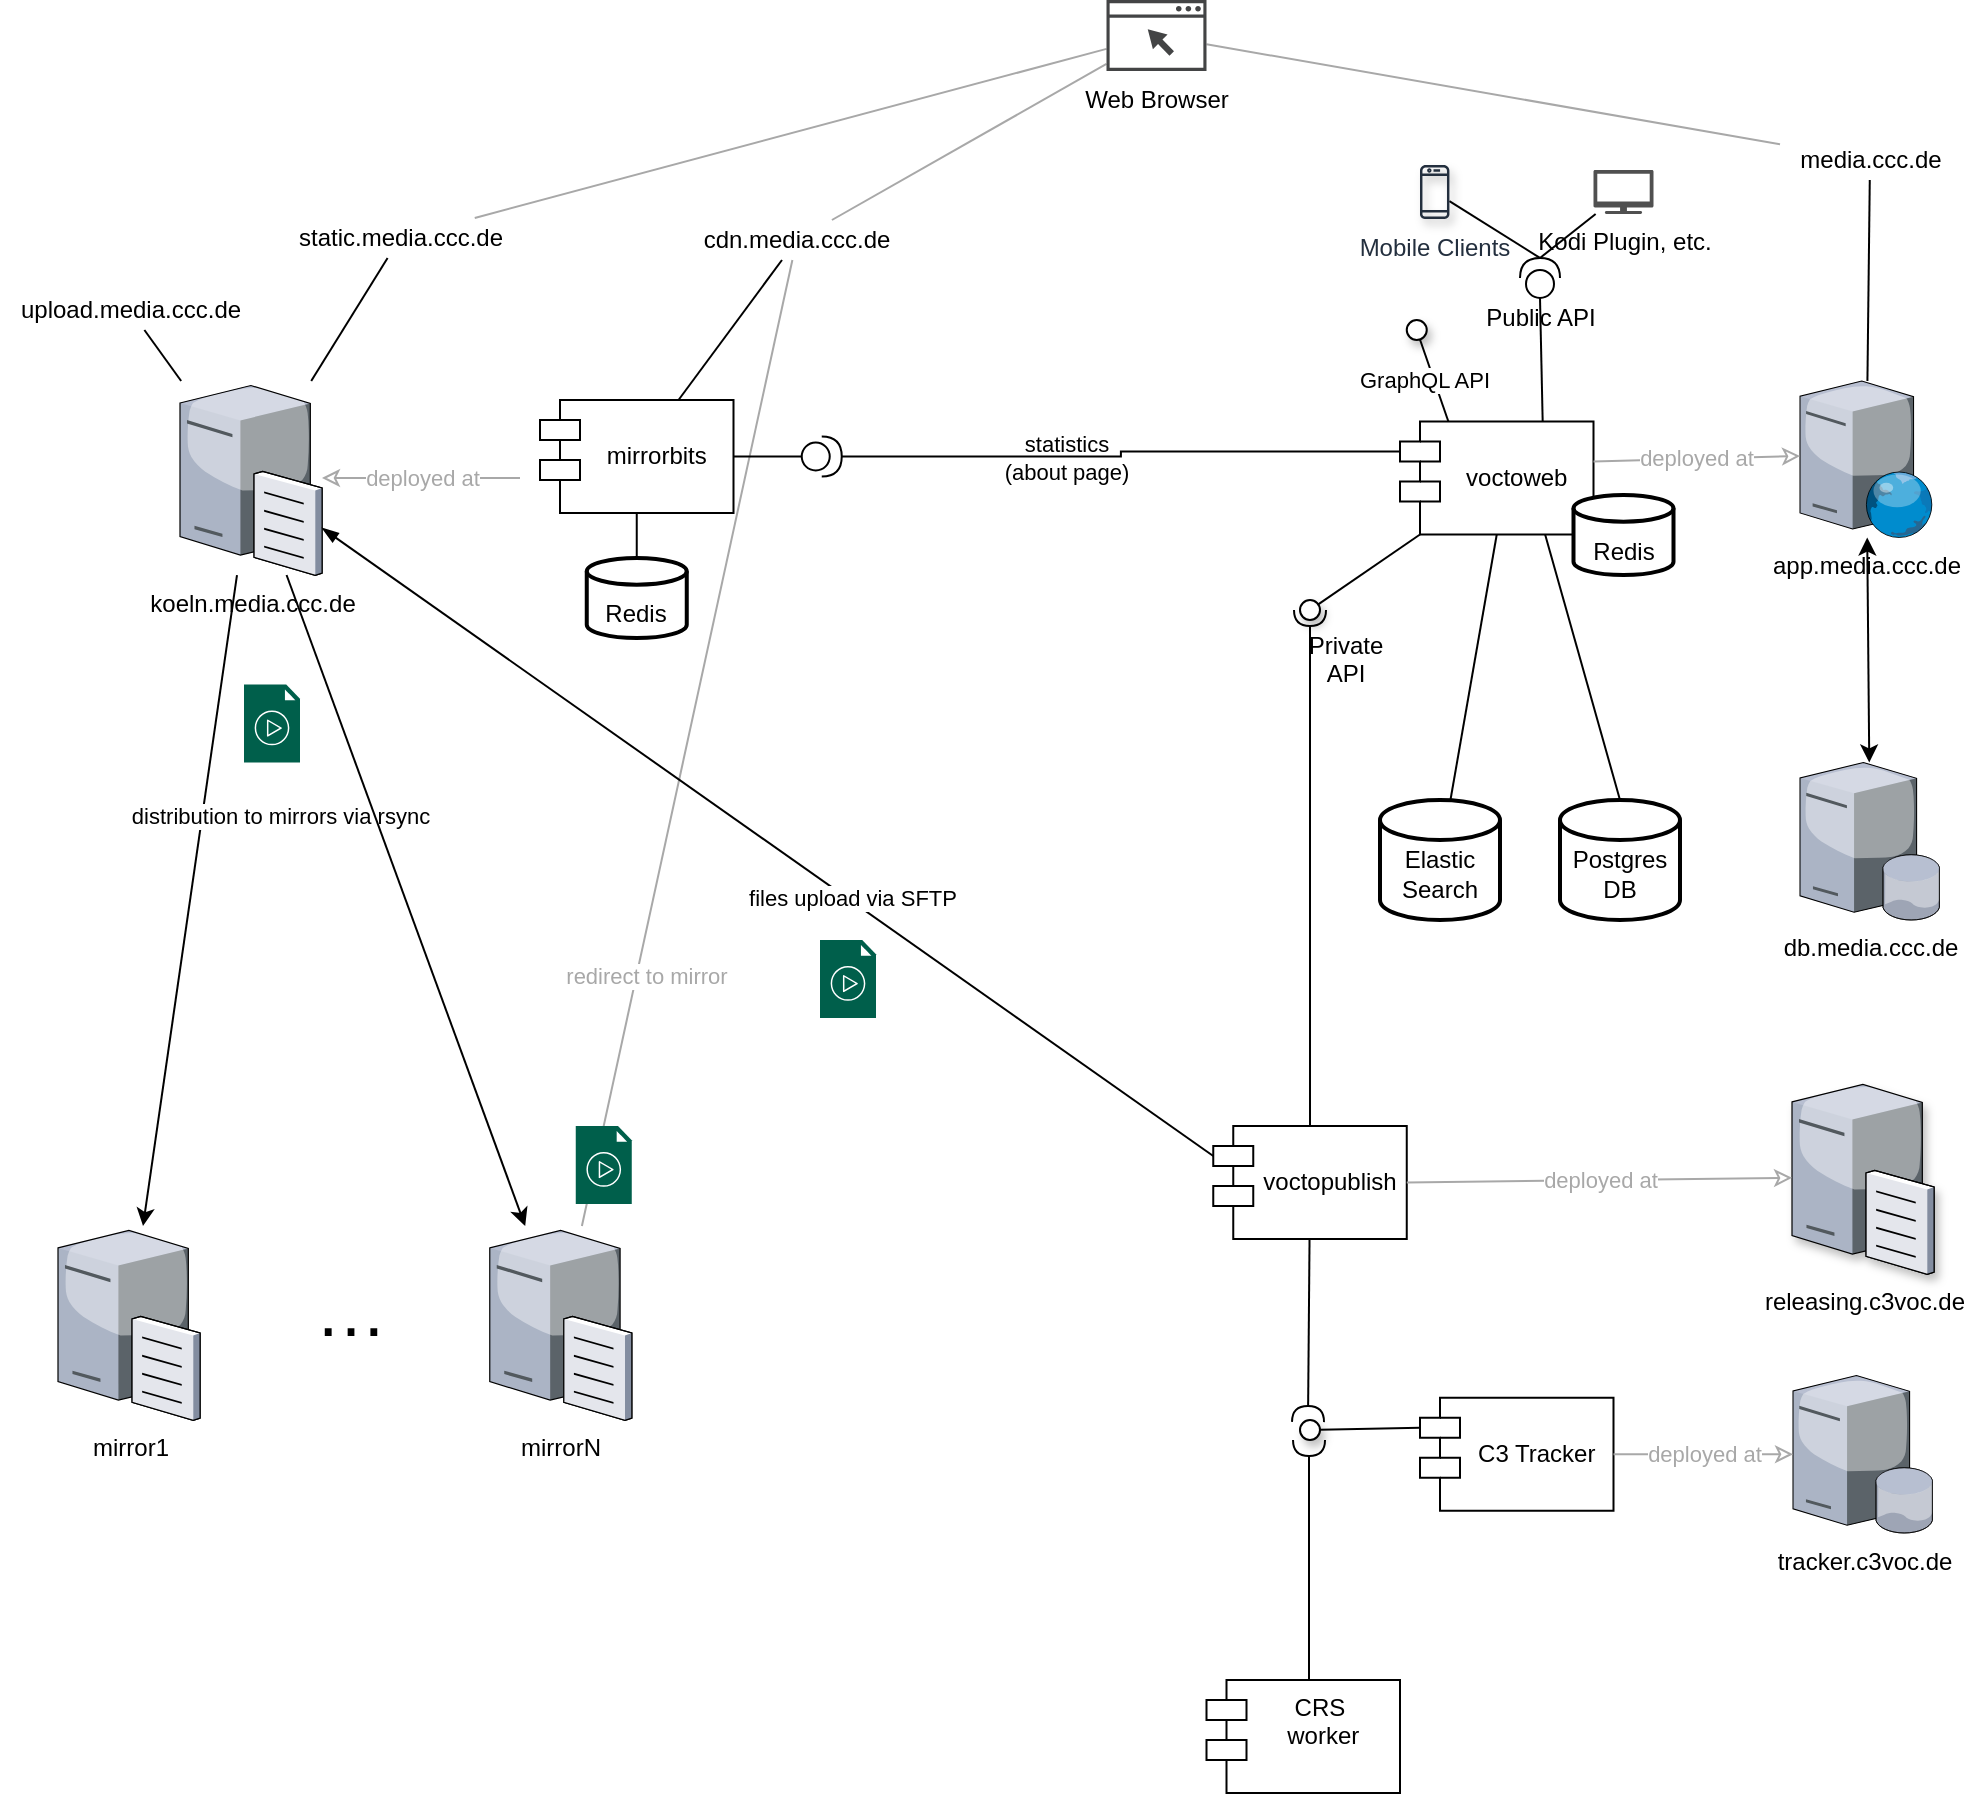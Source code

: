 <mxfile version="13.4.2" type="github">
  <diagram name="Page-1" id="e3a06f82-3646-2815-327d-82caf3d4e204">
    <mxGraphModel dx="873" dy="531" grid="1" gridSize="10" guides="1" tooltips="1" connect="1" arrows="1" fold="1" page="1" pageScale="1.5" pageWidth="1169" pageHeight="826" background="none" math="0" shadow="0">
      <root>
        <mxCell id="0" style=";html=1;" />
        <mxCell id="1" style=";html=1;" parent="0" />
        <mxCell id="jQksy3Ow2DRkKl9in1qA-47" value="" style="edgeStyle=none;rounded=0;orthogonalLoop=1;jettySize=auto;html=1;startArrow=classic;startFill=1;endArrow=classic;endFill=1;" edge="1" parent="1" source="jQksy3Ow2DRkKl9in1qA-2" target="jQksy3Ow2DRkKl9in1qA-5">
          <mxGeometry relative="1" as="geometry" />
        </mxCell>
        <mxCell id="jQksy3Ow2DRkKl9in1qA-2" value="db.media.ccc.de" style="verticalLabelPosition=bottom;aspect=fixed;html=1;verticalAlign=top;strokeColor=none;align=center;outlineConnect=0;shape=mxgraph.citrix.database_server;" vertex="1" parent="1">
          <mxGeometry x="900" y="381.25" width="70" height="78.75" as="geometry" />
        </mxCell>
        <mxCell id="jQksy3Ow2DRkKl9in1qA-15" value="" style="edgeStyle=none;rounded=0;orthogonalLoop=1;jettySize=auto;html=1;" edge="1" parent="1" source="jQksy3Ow2DRkKl9in1qA-3" target="jQksy3Ow2DRkKl9in1qA-14">
          <mxGeometry relative="1" as="geometry" />
        </mxCell>
        <mxCell id="jQksy3Ow2DRkKl9in1qA-91" value="distribution to mirrors via rsync" style="edgeLabel;html=1;align=center;verticalAlign=middle;resizable=0;points=[];" vertex="1" connectable="0" parent="jQksy3Ow2DRkKl9in1qA-15">
          <mxGeometry x="-0.259" y="-1" relative="1" as="geometry">
            <mxPoint x="39.93" as="offset" />
          </mxGeometry>
        </mxCell>
        <mxCell id="jQksy3Ow2DRkKl9in1qA-17" value="" style="edgeStyle=none;rounded=0;orthogonalLoop=1;jettySize=auto;html=1;" edge="1" parent="1" source="jQksy3Ow2DRkKl9in1qA-3" target="jQksy3Ow2DRkKl9in1qA-16">
          <mxGeometry relative="1" as="geometry" />
        </mxCell>
        <mxCell id="jQksy3Ow2DRkKl9in1qA-3" value="koeln.media.ccc.de" style="verticalLabelPosition=bottom;aspect=fixed;html=1;verticalAlign=top;strokeColor=none;align=center;outlineConnect=0;shape=mxgraph.citrix.file_server;" vertex="1" parent="1">
          <mxGeometry x="90" y="190.51" width="71" height="97" as="geometry" />
        </mxCell>
        <mxCell id="jQksy3Ow2DRkKl9in1qA-16" value="mirrorN" style="verticalLabelPosition=bottom;aspect=fixed;html=1;verticalAlign=top;strokeColor=none;align=center;outlineConnect=0;shape=mxgraph.citrix.file_server;" vertex="1" parent="1">
          <mxGeometry x="244.88" y="613" width="71" height="97" as="geometry" />
        </mxCell>
        <mxCell id="jQksy3Ow2DRkKl9in1qA-14" value="mirror1" style="verticalLabelPosition=bottom;aspect=fixed;html=1;verticalAlign=top;strokeColor=none;align=center;outlineConnect=0;shape=mxgraph.citrix.file_server;" vertex="1" parent="1">
          <mxGeometry x="29" y="613" width="71" height="97" as="geometry" />
        </mxCell>
        <mxCell id="jQksy3Ow2DRkKl9in1qA-5" value="app.media.ccc.de" style="verticalLabelPosition=bottom;aspect=fixed;html=1;verticalAlign=top;strokeColor=none;align=center;outlineConnect=0;shape=mxgraph.citrix.web_server;" vertex="1" parent="1">
          <mxGeometry x="900" y="190.51" width="66.5" height="78.24" as="geometry" />
        </mxCell>
        <mxCell id="2" value="&lt;font style=&quot;font-size: 36px&quot;&gt;…&lt;/font&gt;" style="text;html=1;align=center;verticalAlign=middle;resizable=0;points=[];autosize=1;" vertex="1" parent="1">
          <mxGeometry x="150" y="640" width="50" height="30" as="geometry" />
        </mxCell>
        <mxCell id="jQksy3Ow2DRkKl9in1qA-30" style="edgeStyle=none;rounded=0;orthogonalLoop=1;jettySize=auto;html=1;exitX=0.75;exitY=1;exitDx=0;exitDy=0;entryX=0.5;entryY=0;entryDx=0;entryDy=0;entryPerimeter=0;endArrow=none;endFill=0;" edge="1" parent="1" source="jQksy3Ow2DRkKl9in1qA-22" target="jQksy3Ow2DRkKl9in1qA-24">
          <mxGeometry relative="1" as="geometry" />
        </mxCell>
        <mxCell id="jQksy3Ow2DRkKl9in1qA-31" style="edgeStyle=none;rounded=0;orthogonalLoop=1;jettySize=auto;html=1;exitX=0.5;exitY=1;exitDx=0;exitDy=0;endArrow=none;endFill=0;" edge="1" parent="1" source="jQksy3Ow2DRkKl9in1qA-22" target="jQksy3Ow2DRkKl9in1qA-25">
          <mxGeometry relative="1" as="geometry" />
        </mxCell>
        <mxCell id="jQksy3Ow2DRkKl9in1qA-50" style="edgeStyle=none;rounded=0;orthogonalLoop=1;jettySize=auto;html=1;exitX=0.75;exitY=1;exitDx=0;exitDy=0;entryX=0;entryY=0.5;entryDx=0;entryDy=0;entryPerimeter=0;startArrow=none;startFill=0;endArrow=none;endFill=0;" edge="1" parent="1" source="jQksy3Ow2DRkKl9in1qA-22" target="jQksy3Ow2DRkKl9in1qA-49">
          <mxGeometry relative="1" as="geometry" />
        </mxCell>
        <mxCell id="jQksy3Ow2DRkKl9in1qA-22" value="&#xa;voctoweb" style="shape=module;align=left;spacingLeft=20;align=center;verticalAlign=top;" vertex="1" parent="1">
          <mxGeometry x="700" y="210.76" width="96.75" height="56.5" as="geometry" />
        </mxCell>
        <mxCell id="jQksy3Ow2DRkKl9in1qA-24" value="&lt;br&gt;Postgres DB" style="strokeWidth=2;html=1;shape=mxgraph.flowchart.database;whiteSpace=wrap;" vertex="1" parent="1">
          <mxGeometry x="780" y="400" width="60" height="60" as="geometry" />
        </mxCell>
        <mxCell id="jQksy3Ow2DRkKl9in1qA-25" value="&lt;br&gt;Elastic Search" style="strokeWidth=2;html=1;shape=mxgraph.flowchart.database;whiteSpace=wrap;" vertex="1" parent="1">
          <mxGeometry x="690" y="400" width="60" height="60" as="geometry" />
        </mxCell>
        <mxCell id="jQksy3Ow2DRkKl9in1qA-28" style="edgeStyle=none;rounded=0;orthogonalLoop=1;jettySize=auto;html=1;exitX=0.5;exitY=1;exitDx=0;exitDy=0;entryX=0.5;entryY=0;entryDx=0;entryDy=0;entryPerimeter=0;endArrow=none;endFill=0;" edge="1" parent="1" source="jQksy3Ow2DRkKl9in1qA-26" target="jQksy3Ow2DRkKl9in1qA-27">
          <mxGeometry relative="1" as="geometry" />
        </mxCell>
        <mxCell id="jQksy3Ow2DRkKl9in1qA-26" value="&#xa;mirrorbits" style="shape=module;align=left;spacingLeft=20;align=center;verticalAlign=top;" vertex="1" parent="1">
          <mxGeometry x="270" y="200" width="96.75" height="56.5" as="geometry" />
        </mxCell>
        <mxCell id="jQksy3Ow2DRkKl9in1qA-27" value="&lt;br&gt;Redis" style="strokeWidth=2;html=1;shape=mxgraph.flowchart.database;whiteSpace=wrap;" vertex="1" parent="1">
          <mxGeometry x="293.38" y="278.99" width="50" height="40" as="geometry" />
        </mxCell>
        <mxCell id="jQksy3Ow2DRkKl9in1qA-38" value="&lt;font color=&quot;#a8a8a8&quot;&gt;deployed at&lt;/font&gt;" style="edgeStyle=none;rounded=0;orthogonalLoop=1;jettySize=auto;html=1;startArrow=none;startFill=0;endArrow=classic;endFill=0;strokeColor=#A8A8A8;" edge="1" parent="1" target="jQksy3Ow2DRkKl9in1qA-3">
          <mxGeometry relative="1" as="geometry">
            <mxPoint x="260" y="239" as="sourcePoint" />
          </mxGeometry>
        </mxCell>
        <mxCell id="jQksy3Ow2DRkKl9in1qA-106" value="" style="edgeStyle=none;rounded=0;orthogonalLoop=1;jettySize=auto;html=1;startArrow=none;startFill=0;endArrow=none;endFill=0;fontColor=#A8A8A8;" edge="1" parent="1" source="jQksy3Ow2DRkKl9in1qA-33" target="jQksy3Ow2DRkKl9in1qA-26">
          <mxGeometry relative="1" as="geometry" />
        </mxCell>
        <mxCell id="jQksy3Ow2DRkKl9in1qA-108" style="edgeStyle=none;rounded=0;orthogonalLoop=1;jettySize=auto;html=1;startArrow=none;startFill=0;endArrow=none;endFill=0;strokeColor=#A8A8A8;fontColor=#A8A8A8;" edge="1" parent="1" source="jQksy3Ow2DRkKl9in1qA-33" target="jQksy3Ow2DRkKl9in1qA-16">
          <mxGeometry relative="1" as="geometry" />
        </mxCell>
        <mxCell id="jQksy3Ow2DRkKl9in1qA-110" value="redirect to mirror" style="edgeLabel;html=1;align=center;verticalAlign=middle;resizable=0;points=[];fontColor=#A8A8A8;" vertex="1" connectable="0" parent="jQksy3Ow2DRkKl9in1qA-108">
          <mxGeometry x="0.479" y="4" relative="1" as="geometry">
            <mxPoint as="offset" />
          </mxGeometry>
        </mxCell>
        <mxCell id="jQksy3Ow2DRkKl9in1qA-33" value="cdn.media.ccc.de" style="text;html=1;align=center;verticalAlign=middle;resizable=0;points=[];autosize=1;" vertex="1" parent="1">
          <mxGeometry x="343.38" y="110" width="110" height="20" as="geometry" />
        </mxCell>
        <mxCell id="jQksy3Ow2DRkKl9in1qA-39" value="" style="edgeStyle=none;rounded=0;orthogonalLoop=1;jettySize=auto;html=1;startArrow=none;startFill=0;endArrow=none;endFill=0;" edge="1" parent="1" source="jQksy3Ow2DRkKl9in1qA-34" target="jQksy3Ow2DRkKl9in1qA-3">
          <mxGeometry relative="1" as="geometry" />
        </mxCell>
        <mxCell id="jQksy3Ow2DRkKl9in1qA-34" value="upload.media.ccc.de" style="text;html=1;align=center;verticalAlign=middle;resizable=0;points=[];autosize=1;" vertex="1" parent="1">
          <mxGeometry y="145" width="130" height="20" as="geometry" />
        </mxCell>
        <mxCell id="jQksy3Ow2DRkKl9in1qA-42" value="" style="edgeStyle=none;rounded=0;orthogonalLoop=1;jettySize=auto;html=1;startArrow=none;startFill=0;endArrow=none;endFill=0;" edge="1" parent="1" source="jQksy3Ow2DRkKl9in1qA-35" target="jQksy3Ow2DRkKl9in1qA-3">
          <mxGeometry relative="1" as="geometry" />
        </mxCell>
        <mxCell id="jQksy3Ow2DRkKl9in1qA-35" value="static.media.ccc.de" style="text;html=1;align=center;verticalAlign=middle;resizable=0;points=[];autosize=1;" vertex="1" parent="1">
          <mxGeometry x="140" y="108.98" width="120" height="20" as="geometry" />
        </mxCell>
        <mxCell id="jQksy3Ow2DRkKl9in1qA-37" value="" style="edgeStyle=none;rounded=0;orthogonalLoop=1;jettySize=auto;html=1;startArrow=none;startFill=0;endArrow=none;endFill=0;" edge="1" parent="1" source="jQksy3Ow2DRkKl9in1qA-36" target="jQksy3Ow2DRkKl9in1qA-5">
          <mxGeometry relative="1" as="geometry" />
        </mxCell>
        <mxCell id="jQksy3Ow2DRkKl9in1qA-36" value="media.ccc.de" style="text;html=1;align=center;verticalAlign=middle;resizable=0;points=[];autosize=1;" vertex="1" parent="1">
          <mxGeometry x="890" y="70" width="90" height="20" as="geometry" />
        </mxCell>
        <mxCell id="jQksy3Ow2DRkKl9in1qA-57" style="edgeStyle=orthogonalEdgeStyle;rounded=0;orthogonalLoop=1;jettySize=auto;html=1;exitX=0;exitY=0.5;exitDx=0;exitDy=0;exitPerimeter=0;entryX=1;entryY=0.5;entryDx=0;entryDy=0;startArrow=none;startFill=0;endArrow=none;endFill=0;" edge="1" parent="1" source="jQksy3Ow2DRkKl9in1qA-48" target="jQksy3Ow2DRkKl9in1qA-26">
          <mxGeometry relative="1" as="geometry" />
        </mxCell>
        <mxCell id="jQksy3Ow2DRkKl9in1qA-58" style="edgeStyle=orthogonalEdgeStyle;rounded=0;orthogonalLoop=1;jettySize=auto;html=1;exitX=1;exitY=0.5;exitDx=0;exitDy=0;exitPerimeter=0;startArrow=none;startFill=0;endArrow=none;endFill=0;entryX=0;entryY=0;entryDx=0;entryDy=15;entryPerimeter=0;" edge="1" parent="1" source="jQksy3Ow2DRkKl9in1qA-48" target="jQksy3Ow2DRkKl9in1qA-22">
          <mxGeometry relative="1" as="geometry">
            <mxPoint x="590" y="370" as="targetPoint" />
          </mxGeometry>
        </mxCell>
        <mxCell id="jQksy3Ow2DRkKl9in1qA-92" value="statistics &lt;br&gt;(about page)" style="edgeLabel;html=1;align=center;verticalAlign=middle;resizable=0;points=[];labelBackgroundColor=none;" vertex="1" connectable="0" parent="jQksy3Ow2DRkKl9in1qA-58">
          <mxGeometry x="-0.204" y="-3" relative="1" as="geometry">
            <mxPoint y="-3.04" as="offset" />
          </mxGeometry>
        </mxCell>
        <mxCell id="jQksy3Ow2DRkKl9in1qA-48" value="" style="shape=providedRequiredInterface;html=1;verticalLabelPosition=bottom;" vertex="1" parent="1">
          <mxGeometry x="400.87" y="218.25" width="20" height="20" as="geometry" />
        </mxCell>
        <mxCell id="jQksy3Ow2DRkKl9in1qA-49" value="Public API" style="shape=providedRequiredInterface;html=1;verticalLabelPosition=bottom;direction=north;" vertex="1" parent="1">
          <mxGeometry x="760" y="128.98" width="20" height="20" as="geometry" />
        </mxCell>
        <mxCell id="jQksy3Ow2DRkKl9in1qA-70" value="" style="rounded=0;orthogonalLoop=1;jettySize=auto;html=1;endArrow=none;endFill=0;exitX=0.25;exitY=0;exitDx=0;exitDy=0;" edge="1" target="jQksy3Ow2DRkKl9in1qA-72" parent="1" source="jQksy3Ow2DRkKl9in1qA-22">
          <mxGeometry relative="1" as="geometry">
            <mxPoint x="390" y="475" as="sourcePoint" />
          </mxGeometry>
        </mxCell>
        <mxCell id="jQksy3Ow2DRkKl9in1qA-73" value="GraphQL API" style="edgeLabel;html=1;align=center;verticalAlign=middle;resizable=0;points=[];" vertex="1" connectable="0" parent="jQksy3Ow2DRkKl9in1qA-70">
          <mxGeometry x="1" y="-1" relative="1" as="geometry">
            <mxPoint x="0.99" y="20.52" as="offset" />
          </mxGeometry>
        </mxCell>
        <mxCell id="jQksy3Ow2DRkKl9in1qA-72" value="" style="ellipse;whiteSpace=wrap;html=1;fontFamily=Helvetica;fontSize=12;fontColor=#000000;align=center;strokeColor=#000000;fillColor=#ffffff;points=[];aspect=fixed;resizable=0;shadow=1;" vertex="1" parent="1">
          <mxGeometry x="703.38" y="160.0" width="10" height="10" as="geometry" />
        </mxCell>
        <mxCell id="jQksy3Ow2DRkKl9in1qA-74" value="" style="pointerEvents=1;shadow=0;dashed=0;html=1;strokeColor=none;fillColor=#005F4B;labelPosition=center;verticalLabelPosition=bottom;verticalAlign=top;align=center;outlineConnect=0;shape=mxgraph.veeam2.video_file;" vertex="1" parent="1">
          <mxGeometry x="410" y="470" width="28.0" height="39" as="geometry" />
        </mxCell>
        <mxCell id="jQksy3Ow2DRkKl9in1qA-101" style="edgeStyle=none;rounded=0;orthogonalLoop=1;jettySize=auto;html=1;startArrow=none;startFill=0;endArrow=none;endFill=0;fontColor=#A8A8A8;strokeColor=#A8A8A8;" edge="1" parent="1" source="jQksy3Ow2DRkKl9in1qA-75" target="jQksy3Ow2DRkKl9in1qA-36">
          <mxGeometry relative="1" as="geometry" />
        </mxCell>
        <mxCell id="jQksy3Ow2DRkKl9in1qA-107" style="edgeStyle=none;rounded=0;orthogonalLoop=1;jettySize=auto;html=1;startArrow=none;startFill=0;endArrow=none;endFill=0;strokeColor=#A8A8A8;fontColor=#A8A8A8;" edge="1" parent="1" source="jQksy3Ow2DRkKl9in1qA-75" target="jQksy3Ow2DRkKl9in1qA-33">
          <mxGeometry relative="1" as="geometry" />
        </mxCell>
        <mxCell id="jQksy3Ow2DRkKl9in1qA-109" style="edgeStyle=none;rounded=0;orthogonalLoop=1;jettySize=auto;html=1;startArrow=none;startFill=0;endArrow=none;endFill=0;strokeColor=#A8A8A8;fontColor=#A8A8A8;" edge="1" parent="1" source="jQksy3Ow2DRkKl9in1qA-75" target="jQksy3Ow2DRkKl9in1qA-35">
          <mxGeometry relative="1" as="geometry" />
        </mxCell>
        <mxCell id="jQksy3Ow2DRkKl9in1qA-75" value="Web Browser" style="pointerEvents=1;shadow=0;dashed=0;html=1;strokeColor=none;fillColor=#434445;aspect=fixed;labelPosition=center;verticalLabelPosition=bottom;verticalAlign=top;align=center;outlineConnect=0;shape=mxgraph.vvd.web_browser;" vertex="1" parent="1">
          <mxGeometry x="553.25" width="50" height="35.5" as="geometry" />
        </mxCell>
        <mxCell id="jQksy3Ow2DRkKl9in1qA-103" style="edgeStyle=none;rounded=0;orthogonalLoop=1;jettySize=auto;html=1;entryX=1;entryY=0.5;entryDx=0;entryDy=0;entryPerimeter=0;startArrow=none;startFill=0;endArrow=none;endFill=0;fontColor=#A8A8A8;" edge="1" parent="1" source="jQksy3Ow2DRkKl9in1qA-77" target="jQksy3Ow2DRkKl9in1qA-49">
          <mxGeometry relative="1" as="geometry">
            <mxPoint x="697" y="60" as="sourcePoint" />
          </mxGeometry>
        </mxCell>
        <mxCell id="jQksy3Ow2DRkKl9in1qA-77" value="Mobile Clients" style="outlineConnect=0;fontColor=#232F3E;gradientColor=none;fillColor=#232F3E;strokeColor=none;dashed=0;verticalLabelPosition=bottom;verticalAlign=top;align=center;html=1;fontSize=12;fontStyle=0;aspect=fixed;pointerEvents=1;shape=mxgraph.aws4.mobile_client;shadow=1;" vertex="1" parent="1">
          <mxGeometry x="710" y="82" width="14.71" height="28" as="geometry" />
        </mxCell>
        <mxCell id="jQksy3Ow2DRkKl9in1qA-102" style="edgeStyle=none;rounded=0;orthogonalLoop=1;jettySize=auto;html=1;entryX=1;entryY=0.5;entryDx=0;entryDy=0;entryPerimeter=0;startArrow=none;startFill=0;endArrow=none;endFill=0;fontColor=#A8A8A8;" edge="1" parent="1" source="jQksy3Ow2DRkKl9in1qA-79" target="jQksy3Ow2DRkKl9in1qA-49">
          <mxGeometry relative="1" as="geometry">
            <mxPoint x="789" y="60" as="sourcePoint" />
          </mxGeometry>
        </mxCell>
        <mxCell id="jQksy3Ow2DRkKl9in1qA-79" value="Kodi Plugin, etc." style="pointerEvents=1;shadow=0;dashed=0;html=1;strokeColor=none;fillColor=#505050;labelPosition=center;verticalLabelPosition=bottom;verticalAlign=top;outlineConnect=0;align=center;shape=mxgraph.office.devices.tv;" vertex="1" parent="1">
          <mxGeometry x="796.75" y="85" width="30" height="22" as="geometry" />
        </mxCell>
        <mxCell id="jQksy3Ow2DRkKl9in1qA-82" value="" style="rounded=0;orthogonalLoop=1;jettySize=auto;html=1;endArrow=none;endFill=0;exitX=0;exitY=1;exitDx=10;exitDy=0;exitPerimeter=0;" edge="1" target="jQksy3Ow2DRkKl9in1qA-84" parent="1" source="jQksy3Ow2DRkKl9in1qA-22">
          <mxGeometry relative="1" as="geometry">
            <mxPoint x="620" y="293" as="sourcePoint" />
          </mxGeometry>
        </mxCell>
        <mxCell id="jQksy3Ow2DRkKl9in1qA-83" value="" style="rounded=0;orthogonalLoop=1;jettySize=auto;html=1;endArrow=halfCircle;endFill=0;entryX=0.5;entryY=0.5;entryDx=0;entryDy=0;endSize=6;strokeWidth=1;exitX=0.5;exitY=0;exitDx=0;exitDy=0;" edge="1" target="jQksy3Ow2DRkKl9in1qA-84" parent="1" source="jQksy3Ow2DRkKl9in1qA-85">
          <mxGeometry relative="1" as="geometry">
            <mxPoint x="590" y="430" as="sourcePoint" />
          </mxGeometry>
        </mxCell>
        <mxCell id="jQksy3Ow2DRkKl9in1qA-84" value="Private API" style="ellipse;whiteSpace=wrap;html=1;fontFamily=Helvetica;fontSize=12;fontColor=#000000;align=center;strokeColor=#000000;fillColor=#ffffff;points=[];aspect=fixed;resizable=0;shadow=1;verticalAlign=top;spacingTop=4;spacingRight=3;spacing=7;spacingLeft=39;" vertex="1" parent="1">
          <mxGeometry x="650" y="300" width="10" height="10" as="geometry" />
        </mxCell>
        <mxCell id="jQksy3Ow2DRkKl9in1qA-89" style="rounded=0;orthogonalLoop=1;jettySize=auto;html=1;exitX=0;exitY=0;exitDx=0;exitDy=15;exitPerimeter=0;startArrow=none;startFill=0;endArrow=blockThin;endFill=1;" edge="1" parent="1" source="jQksy3Ow2DRkKl9in1qA-85" target="jQksy3Ow2DRkKl9in1qA-3">
          <mxGeometry relative="1" as="geometry" />
        </mxCell>
        <mxCell id="jQksy3Ow2DRkKl9in1qA-90" value="files upload via SFTP" style="edgeLabel;html=1;align=center;verticalAlign=middle;resizable=0;points=[];" vertex="1" connectable="0" parent="jQksy3Ow2DRkKl9in1qA-89">
          <mxGeometry x="-0.183" y="-1" relative="1" as="geometry">
            <mxPoint as="offset" />
          </mxGeometry>
        </mxCell>
        <mxCell id="jQksy3Ow2DRkKl9in1qA-85" value="&#xa;voctopublish" style="shape=module;align=left;spacingLeft=20;align=center;verticalAlign=top;" vertex="1" parent="1">
          <mxGeometry x="606.63" y="563" width="96.75" height="56.5" as="geometry" />
        </mxCell>
        <mxCell id="jQksy3Ow2DRkKl9in1qA-86" value="&#xa;C3 Tracker" style="shape=module;align=left;spacingLeft=20;align=center;verticalAlign=top;" vertex="1" parent="1">
          <mxGeometry x="710" y="698.87" width="96.75" height="56.5" as="geometry" />
        </mxCell>
        <mxCell id="jQksy3Ow2DRkKl9in1qA-87" value="tracker.c3voc.de" style="verticalLabelPosition=bottom;aspect=fixed;html=1;verticalAlign=top;strokeColor=none;align=center;outlineConnect=0;shape=mxgraph.citrix.database_server;" vertex="1" parent="1">
          <mxGeometry x="896.5" y="687.75" width="70" height="78.75" as="geometry" />
        </mxCell>
        <mxCell id="jQksy3Ow2DRkKl9in1qA-88" value="releasing.c3voc.de" style="verticalLabelPosition=bottom;aspect=fixed;html=1;verticalAlign=top;strokeColor=none;align=center;outlineConnect=0;shape=mxgraph.citrix.file_server;shadow=1;" vertex="1" parent="1">
          <mxGeometry x="896" y="540" width="71" height="97" as="geometry" />
        </mxCell>
        <mxCell id="jQksy3Ow2DRkKl9in1qA-93" value="" style="rounded=0;orthogonalLoop=1;jettySize=auto;html=1;endArrow=none;endFill=0;exitX=0;exitY=0;exitDx=0;exitDy=15;exitPerimeter=0;" edge="1" target="jQksy3Ow2DRkKl9in1qA-95" parent="1" source="jQksy3Ow2DRkKl9in1qA-86">
          <mxGeometry relative="1" as="geometry">
            <mxPoint x="610" y="662" as="sourcePoint" />
          </mxGeometry>
        </mxCell>
        <mxCell id="jQksy3Ow2DRkKl9in1qA-94" value="" style="rounded=0;orthogonalLoop=1;jettySize=auto;html=1;endArrow=halfCircle;endFill=0;entryX=0.4;entryY=0.1;entryDx=0;entryDy=0;endSize=6;strokeWidth=1;entryPerimeter=0;" edge="1" target="jQksy3Ow2DRkKl9in1qA-95" parent="1" source="jQksy3Ow2DRkKl9in1qA-85">
          <mxGeometry relative="1" as="geometry">
            <mxPoint x="660" y="620" as="sourcePoint" />
          </mxGeometry>
        </mxCell>
        <mxCell id="jQksy3Ow2DRkKl9in1qA-95" value="" style="ellipse;whiteSpace=wrap;html=1;fontFamily=Helvetica;fontSize=12;fontColor=#000000;align=center;strokeColor=#000000;fillColor=#ffffff;points=[];aspect=fixed;resizable=0;shadow=1;labelBackgroundColor=none;" vertex="1" parent="1">
          <mxGeometry x="650" y="710" width="10" height="10" as="geometry" />
        </mxCell>
        <mxCell id="jQksy3Ow2DRkKl9in1qA-96" value="deployed at" style="edgeStyle=none;rounded=0;orthogonalLoop=1;jettySize=auto;html=1;startArrow=none;startFill=0;endArrow=classic;endFill=0;exitX=1;exitY=0.5;exitDx=0;exitDy=0;fontColor=#A8A8A8;strokeColor=#A8A8A8;" edge="1" parent="1" source="jQksy3Ow2DRkKl9in1qA-85" target="jQksy3Ow2DRkKl9in1qA-88">
          <mxGeometry relative="1" as="geometry">
            <mxPoint x="849" y="588" as="sourcePoint" />
            <mxPoint x="750" y="588.007" as="targetPoint" />
          </mxGeometry>
        </mxCell>
        <mxCell id="jQksy3Ow2DRkKl9in1qA-97" value="&lt;font color=&quot;#a8a8a8&quot;&gt;deployed at&lt;/font&gt;" style="edgeStyle=none;rounded=0;orthogonalLoop=1;jettySize=auto;html=1;startArrow=none;startFill=0;endArrow=classic;endFill=0;exitX=1;exitY=0.5;exitDx=0;exitDy=0;strokeColor=#A8A8A8;" edge="1" parent="1" source="jQksy3Ow2DRkKl9in1qA-86" target="jQksy3Ow2DRkKl9in1qA-87">
          <mxGeometry relative="1" as="geometry">
            <mxPoint x="710" y="726" as="sourcePoint" />
            <mxPoint x="892.62" y="725.958" as="targetPoint" />
          </mxGeometry>
        </mxCell>
        <mxCell id="jQksy3Ow2DRkKl9in1qA-98" value="deployed at" style="edgeStyle=none;rounded=0;orthogonalLoop=1;jettySize=auto;html=1;startArrow=none;startFill=0;endArrow=classic;endFill=0;exitX=1;exitY=0.5;exitDx=0;exitDy=0;fontColor=#A8A8A8;strokeColor=#A8A8A8;" edge="1" parent="1">
          <mxGeometry relative="1" as="geometry">
            <mxPoint x="796.75" y="230.79" as="sourcePoint" />
            <mxPoint x="900" y="228" as="targetPoint" />
          </mxGeometry>
        </mxCell>
        <mxCell id="jQksy3Ow2DRkKl9in1qA-99" value="" style="rounded=0;orthogonalLoop=1;jettySize=auto;html=1;endArrow=halfCircle;endFill=0;entryX=0.5;entryY=0.5;entryDx=0;entryDy=0;endSize=6;strokeWidth=1;" edge="1" parent="1">
          <mxGeometry relative="1" as="geometry">
            <mxPoint x="654.51" y="845" as="sourcePoint" />
            <mxPoint x="654.51" y="720" as="targetPoint" />
          </mxGeometry>
        </mxCell>
        <mxCell id="jQksy3Ow2DRkKl9in1qA-100" value="CRS &#xa;worker" style="shape=module;align=left;spacingLeft=20;align=center;verticalAlign=top;" vertex="1" parent="1">
          <mxGeometry x="603.25" y="840" width="96.75" height="56.5" as="geometry" />
        </mxCell>
        <mxCell id="jQksy3Ow2DRkKl9in1qA-104" value="" style="pointerEvents=1;shadow=0;dashed=0;html=1;strokeColor=none;fillColor=#005F4B;labelPosition=center;verticalLabelPosition=bottom;verticalAlign=top;align=center;outlineConnect=0;shape=mxgraph.veeam2.video_file;" vertex="1" parent="1">
          <mxGeometry x="122" y="342.25" width="28.0" height="39" as="geometry" />
        </mxCell>
        <mxCell id="jQksy3Ow2DRkKl9in1qA-111" value="" style="pointerEvents=1;shadow=0;dashed=0;html=1;strokeColor=none;fillColor=#005F4B;labelPosition=center;verticalLabelPosition=bottom;verticalAlign=top;align=center;outlineConnect=0;shape=mxgraph.veeam2.video_file;" vertex="1" parent="1">
          <mxGeometry x="287.88" y="563" width="28.0" height="39" as="geometry" />
        </mxCell>
        <mxCell id="jQksy3Ow2DRkKl9in1qA-112" value="&lt;br&gt;Redis" style="strokeWidth=2;html=1;shape=mxgraph.flowchart.database;whiteSpace=wrap;" vertex="1" parent="1">
          <mxGeometry x="786.75" y="247.51" width="50" height="40" as="geometry" />
        </mxCell>
      </root>
    </mxGraphModel>
  </diagram>
</mxfile>
